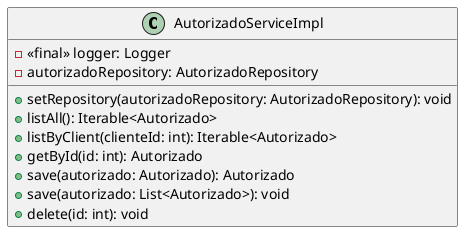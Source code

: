 @startuml AutorizadoServiceImpl

class AutorizadoServiceImpl{
 - <<final>> logger: Logger
 - autorizadoRepository: AutorizadoRepository
 + setRepository(autorizadoRepository: AutorizadoRepository): void
 + listAll(): Iterable<Autorizado>
 + listByClient(clienteId: int): Iterable<Autorizado>
 + getById(id: int): Autorizado
 + save(autorizado: Autorizado): Autorizado
 + save(autorizado: List<Autorizado>): void
 + delete(id: int): void
}

@enduml